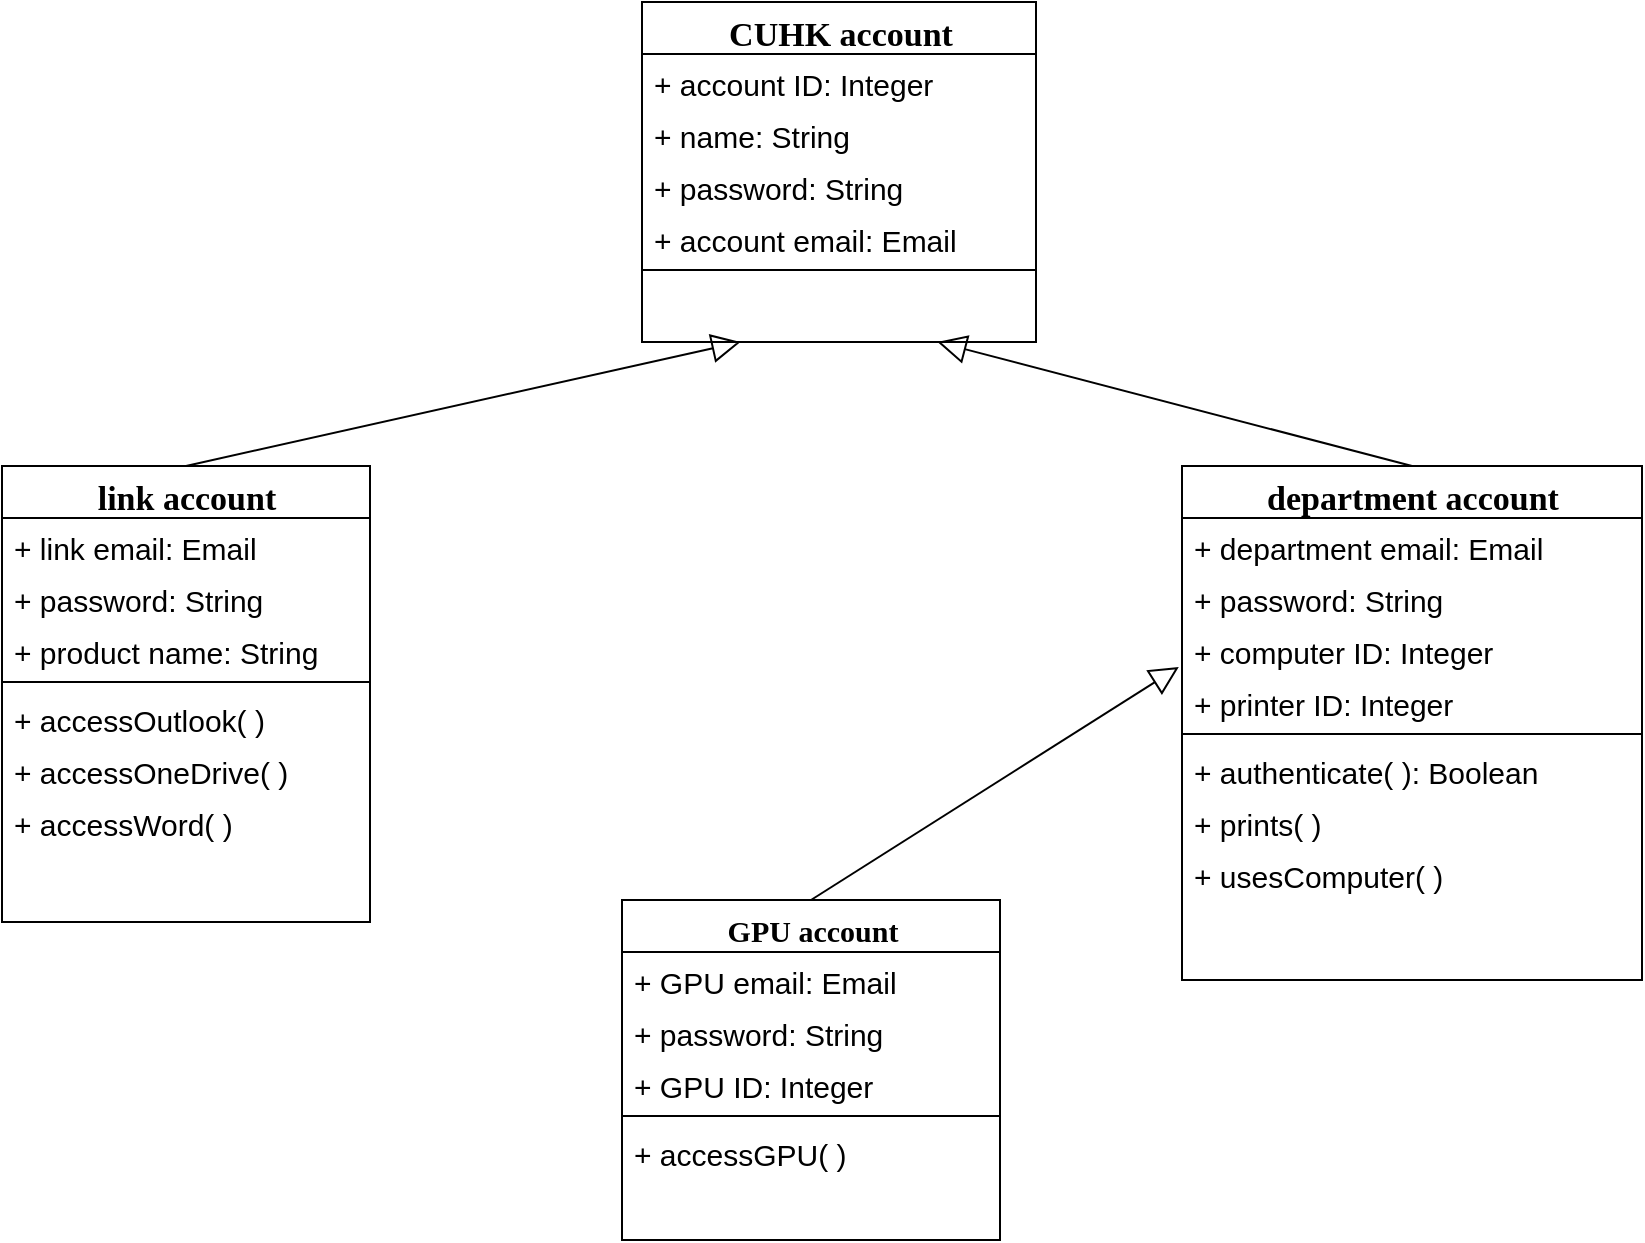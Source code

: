 <mxfile version="10.6.0" type="github"><diagram name="Q1(1)" id="9f46799a-70d6-7492-0946-bef42562c5a5"><mxGraphModel dx="1010" dy="501" grid="1" gridSize="10" guides="1" tooltips="1" connect="1" arrows="1" fold="1" page="1" pageScale="1" pageWidth="1100" pageHeight="850" background="#ffffff" math="0" shadow="0"><root><mxCell id="0"/><mxCell id="1" parent="0"/><mxCell id="78961159f06e98e8-43" value="&lt;font style=&quot;font-size: 17px&quot;&gt;CUHK account&lt;/font&gt;" style="swimlane;html=1;fontStyle=1;align=center;verticalAlign=top;childLayout=stackLayout;horizontal=1;startSize=26;horizontalStack=0;resizeParent=1;resizeLast=0;collapsible=1;marginBottom=0;swimlaneFillColor=#ffffff;rounded=0;shadow=0;comic=0;labelBackgroundColor=none;strokeColor=#000000;strokeWidth=1;fillColor=none;fontFamily=Verdana;fontSize=15;fontColor=#000000;" parent="1" vertex="1"><mxGeometry x="460" y="21" width="197" height="170" as="geometry"/></mxCell><mxCell id="78961159f06e98e8-44" value="+ account ID: Integer" style="text;html=1;strokeColor=none;fillColor=none;align=left;verticalAlign=top;spacingLeft=4;spacingRight=4;whiteSpace=wrap;overflow=hidden;rotatable=0;points=[[0,0.5],[1,0.5]];portConstraint=eastwest;fontSize=15;" parent="78961159f06e98e8-43" vertex="1"><mxGeometry y="26" width="197" height="26" as="geometry"/></mxCell><mxCell id="78961159f06e98e8-45" value="+ name: String" style="text;html=1;strokeColor=none;fillColor=none;align=left;verticalAlign=top;spacingLeft=4;spacingRight=4;whiteSpace=wrap;overflow=hidden;rotatable=0;points=[[0,0.5],[1,0.5]];portConstraint=eastwest;fontSize=15;" parent="78961159f06e98e8-43" vertex="1"><mxGeometry y="52" width="197" height="26" as="geometry"/></mxCell><mxCell id="78961159f06e98e8-49" value="+ password: String" style="text;html=1;strokeColor=none;fillColor=none;align=left;verticalAlign=top;spacingLeft=4;spacingRight=4;whiteSpace=wrap;overflow=hidden;rotatable=0;points=[[0,0.5],[1,0.5]];portConstraint=eastwest;fontSize=15;" parent="78961159f06e98e8-43" vertex="1"><mxGeometry y="78" width="197" height="26" as="geometry"/></mxCell><mxCell id="78961159f06e98e8-50" value="+ account email: Email" style="text;html=1;strokeColor=none;fillColor=none;align=left;verticalAlign=top;spacingLeft=4;spacingRight=4;whiteSpace=wrap;overflow=hidden;rotatable=0;points=[[0,0.5],[1,0.5]];portConstraint=eastwest;fontSize=15;" parent="78961159f06e98e8-43" vertex="1"><mxGeometry y="104" width="197" height="26" as="geometry"/></mxCell><mxCell id="78961159f06e98e8-51" value="" style="line;html=1;strokeWidth=1;fillColor=none;align=left;verticalAlign=middle;spacingTop=-1;spacingLeft=3;spacingRight=3;rotatable=0;labelPosition=right;points=[];portConstraint=eastwest;fontSize=15;" parent="78961159f06e98e8-43" vertex="1"><mxGeometry y="130" width="197" height="8" as="geometry"/></mxCell><mxCell id="78961159f06e98e8-129" style="edgeStyle=elbowEdgeStyle;html=1;labelBackgroundColor=none;startFill=0;startSize=8;endArrow=open;endFill=0;endSize=16;fontFamily=Verdana;fontSize=15;elbow=vertical;dashed=1;" parent="1" edge="1"><mxGeometry relative="1" as="geometry"><mxPoint x="250" y="632" as="targetPoint"/></mxGeometry></mxCell><mxCell id="78961159f06e98e8-82" value="&lt;font style=&quot;font-size: 17px&quot;&gt;link account&lt;/font&gt;" style="swimlane;html=1;fontStyle=1;align=center;verticalAlign=top;childLayout=stackLayout;horizontal=1;startSize=26;horizontalStack=0;resizeParent=1;resizeLast=0;collapsible=1;marginBottom=0;swimlaneFillColor=#ffffff;rounded=0;shadow=0;comic=0;labelBackgroundColor=none;strokeColor=#000000;strokeWidth=1;fillColor=none;fontFamily=Verdana;fontSize=15;fontColor=#000000;" parent="1" vertex="1"><mxGeometry x="140" y="253" width="184" height="228" as="geometry"><mxRectangle x="550" y="482.0" width="110" height="26" as="alternateBounds"/></mxGeometry></mxCell><mxCell id="78961159f06e98e8-83" value="+ link email: Email" style="text;html=1;strokeColor=none;fillColor=none;align=left;verticalAlign=top;spacingLeft=4;spacingRight=4;whiteSpace=wrap;overflow=hidden;rotatable=0;points=[[0,0.5],[1,0.5]];portConstraint=eastwest;fontSize=15;" parent="78961159f06e98e8-82" vertex="1"><mxGeometry y="26" width="184" height="26" as="geometry"/></mxCell><mxCell id="78961159f06e98e8-84" value="+ password: String" style="text;html=1;strokeColor=none;fillColor=none;align=left;verticalAlign=top;spacingLeft=4;spacingRight=4;whiteSpace=wrap;overflow=hidden;rotatable=0;points=[[0,0.5],[1,0.5]];portConstraint=eastwest;fontSize=15;" parent="78961159f06e98e8-82" vertex="1"><mxGeometry y="52" width="184" height="26" as="geometry"/></mxCell><mxCell id="78961159f06e98e8-89" value="+ product name: String" style="text;html=1;strokeColor=none;fillColor=none;align=left;verticalAlign=top;spacingLeft=4;spacingRight=4;whiteSpace=wrap;overflow=hidden;rotatable=0;points=[[0,0.5],[1,0.5]];portConstraint=eastwest;fontSize=15;" parent="78961159f06e98e8-82" vertex="1"><mxGeometry y="78" width="184" height="26" as="geometry"/></mxCell><mxCell id="78961159f06e98e8-90" value="" style="line;html=1;strokeWidth=1;fillColor=none;align=left;verticalAlign=middle;spacingTop=-1;spacingLeft=3;spacingRight=3;rotatable=0;labelPosition=right;points=[];portConstraint=eastwest;fontSize=15;" parent="78961159f06e98e8-82" vertex="1"><mxGeometry y="104" width="184" height="8" as="geometry"/></mxCell><mxCell id="78961159f06e98e8-91" value="+ accessOutlook( )" style="text;html=1;strokeColor=none;fillColor=none;align=left;verticalAlign=top;spacingLeft=4;spacingRight=4;whiteSpace=wrap;overflow=hidden;rotatable=0;points=[[0,0.5],[1,0.5]];portConstraint=eastwest;fontSize=15;" parent="78961159f06e98e8-82" vertex="1"><mxGeometry y="112" width="184" height="26" as="geometry"/></mxCell><mxCell id="78961159f06e98e8-94" value="+ accessOneDrive( )&lt;br style=&quot;font-size: 15px&quot;&gt;" style="text;html=1;strokeColor=none;fillColor=none;align=left;verticalAlign=top;spacingLeft=4;spacingRight=4;whiteSpace=wrap;overflow=hidden;rotatable=0;points=[[0,0.5],[1,0.5]];portConstraint=eastwest;fontSize=15;" parent="78961159f06e98e8-82" vertex="1"><mxGeometry y="138" width="184" height="26" as="geometry"/></mxCell><mxCell id="78961159f06e98e8-81" value="+ accessWord( )" style="text;html=1;strokeColor=none;fillColor=none;align=left;verticalAlign=top;spacingLeft=4;spacingRight=4;whiteSpace=wrap;overflow=hidden;rotatable=0;points=[[0,0.5],[1,0.5]];portConstraint=eastwest;fontSize=15;" parent="78961159f06e98e8-82" vertex="1"><mxGeometry y="164" width="184" height="26" as="geometry"/></mxCell><mxCell id="78961159f06e98e8-95" value="GPU account" style="swimlane;html=1;fontStyle=1;align=center;verticalAlign=top;childLayout=stackLayout;horizontal=1;startSize=26;horizontalStack=0;resizeParent=1;resizeLast=0;collapsible=1;marginBottom=0;swimlaneFillColor=#ffffff;rounded=0;shadow=0;comic=0;labelBackgroundColor=none;strokeColor=#000000;strokeWidth=1;fillColor=none;fontFamily=Verdana;fontSize=15;fontColor=#000000;" parent="1" vertex="1"><mxGeometry x="450" y="470" width="189" height="170" as="geometry"/></mxCell><mxCell id="78961159f06e98e8-96" value="+ GPU email: Email" style="text;html=1;strokeColor=none;fillColor=none;align=left;verticalAlign=top;spacingLeft=4;spacingRight=4;whiteSpace=wrap;overflow=hidden;rotatable=0;points=[[0,0.5],[1,0.5]];portConstraint=eastwest;fontSize=15;" parent="78961159f06e98e8-95" vertex="1"><mxGeometry y="26" width="189" height="26" as="geometry"/></mxCell><mxCell id="78961159f06e98e8-97" value="+ password: String" style="text;html=1;strokeColor=none;fillColor=none;align=left;verticalAlign=top;spacingLeft=4;spacingRight=4;whiteSpace=wrap;overflow=hidden;rotatable=0;points=[[0,0.5],[1,0.5]];portConstraint=eastwest;fontSize=15;" parent="78961159f06e98e8-95" vertex="1"><mxGeometry y="52" width="189" height="26" as="geometry"/></mxCell><mxCell id="78961159f06e98e8-98" value="+ GPU ID: Integer" style="text;html=1;strokeColor=none;fillColor=none;align=left;verticalAlign=top;spacingLeft=4;spacingRight=4;whiteSpace=wrap;overflow=hidden;rotatable=0;points=[[0,0.5],[1,0.5]];portConstraint=eastwest;fontSize=15;" parent="78961159f06e98e8-95" vertex="1"><mxGeometry y="78" width="189" height="26" as="geometry"/></mxCell><mxCell id="78961159f06e98e8-103" value="" style="line;html=1;strokeWidth=1;fillColor=none;align=left;verticalAlign=middle;spacingTop=-1;spacingLeft=3;spacingRight=3;rotatable=0;labelPosition=right;points=[];portConstraint=eastwest;fontSize=15;" parent="78961159f06e98e8-95" vertex="1"><mxGeometry y="104" width="189" height="8" as="geometry"/></mxCell><mxCell id="78961159f06e98e8-104" value="+ accessGPU( )" style="text;html=1;strokeColor=none;fillColor=none;align=left;verticalAlign=top;spacingLeft=4;spacingRight=4;whiteSpace=wrap;overflow=hidden;rotatable=0;points=[[0,0.5],[1,0.5]];portConstraint=eastwest;fontSize=15;" parent="78961159f06e98e8-95" vertex="1"><mxGeometry y="112" width="189" height="26" as="geometry"/></mxCell><mxCell id="78961159f06e98e8-108" value="&lt;font style=&quot;font-size: 17px&quot;&gt;department account&lt;/font&gt;" style="swimlane;html=1;fontStyle=1;align=center;verticalAlign=top;childLayout=stackLayout;horizontal=1;startSize=26;horizontalStack=0;resizeParent=1;resizeLast=0;collapsible=1;marginBottom=0;swimlaneFillColor=#ffffff;rounded=0;shadow=0;comic=0;labelBackgroundColor=none;strokeColor=#000000;strokeWidth=1;fillColor=none;fontFamily=Verdana;fontSize=15;fontColor=#000000;" parent="1" vertex="1"><mxGeometry x="730" y="253" width="230" height="257" as="geometry"/></mxCell><mxCell id="78961159f06e98e8-109" value="+ department email: Email" style="text;html=1;strokeColor=none;fillColor=none;align=left;verticalAlign=top;spacingLeft=4;spacingRight=4;whiteSpace=wrap;overflow=hidden;rotatable=0;points=[[0,0.5],[1,0.5]];portConstraint=eastwest;fontSize=15;" parent="78961159f06e98e8-108" vertex="1"><mxGeometry y="26" width="230" height="26" as="geometry"/></mxCell><mxCell id="78961159f06e98e8-110" value="+ password: String" style="text;html=1;strokeColor=none;fillColor=none;align=left;verticalAlign=top;spacingLeft=4;spacingRight=4;whiteSpace=wrap;overflow=hidden;rotatable=0;points=[[0,0.5],[1,0.5]];portConstraint=eastwest;fontSize=15;" parent="78961159f06e98e8-108" vertex="1"><mxGeometry y="52" width="230" height="26" as="geometry"/></mxCell><mxCell id="78961159f06e98e8-74" value="+ computer ID: Integer" style="text;html=1;strokeColor=none;fillColor=none;align=left;verticalAlign=top;spacingLeft=4;spacingRight=4;whiteSpace=wrap;overflow=hidden;rotatable=0;points=[[0,0.5],[1,0.5]];portConstraint=eastwest;fontSize=15;" parent="78961159f06e98e8-108" vertex="1"><mxGeometry y="78" width="230" height="26" as="geometry"/></mxCell><mxCell id="78961159f06e98e8-71" value="+ printer ID: Integer" style="text;html=1;strokeColor=none;fillColor=none;align=left;verticalAlign=top;spacingLeft=4;spacingRight=4;whiteSpace=wrap;overflow=hidden;rotatable=0;points=[[0,0.5],[1,0.5]];portConstraint=eastwest;fontSize=15;" parent="78961159f06e98e8-108" vertex="1"><mxGeometry y="104" width="230" height="26" as="geometry"/></mxCell><mxCell id="78961159f06e98e8-116" value="" style="line;html=1;strokeWidth=1;fillColor=none;align=left;verticalAlign=middle;spacingTop=-1;spacingLeft=3;spacingRight=3;rotatable=0;labelPosition=right;points=[];portConstraint=eastwest;fontSize=15;" parent="78961159f06e98e8-108" vertex="1"><mxGeometry y="130" width="230" height="8" as="geometry"/></mxCell><mxCell id="78961159f06e98e8-79" value="+ authenticate( ): Boolean&amp;nbsp;" style="text;html=1;strokeColor=none;fillColor=none;align=left;verticalAlign=top;spacingLeft=4;spacingRight=4;whiteSpace=wrap;overflow=hidden;rotatable=0;points=[[0,0.5],[1,0.5]];portConstraint=eastwest;fontSize=15;" parent="78961159f06e98e8-108" vertex="1"><mxGeometry y="138" width="230" height="26" as="geometry"/></mxCell><mxCell id="78961159f06e98e8-117" value="+ prints( )" style="text;html=1;strokeColor=none;fillColor=none;align=left;verticalAlign=top;spacingLeft=4;spacingRight=4;whiteSpace=wrap;overflow=hidden;rotatable=0;points=[[0,0.5],[1,0.5]];portConstraint=eastwest;fontSize=15;" parent="78961159f06e98e8-108" vertex="1"><mxGeometry y="164" width="230" height="26" as="geometry"/></mxCell><mxCell id="78961159f06e98e8-120" value="+ usesComputer( )" style="text;html=1;strokeColor=none;fillColor=none;align=left;verticalAlign=top;spacingLeft=4;spacingRight=4;whiteSpace=wrap;overflow=hidden;rotatable=0;points=[[0,0.5],[1,0.5]];portConstraint=eastwest;fontSize=15;" parent="78961159f06e98e8-108" vertex="1"><mxGeometry y="190" width="230" height="26" as="geometry"/></mxCell><mxCell id="yoXvcBqH0jqMR5_Qw9Sn-3" value="" style="endArrow=block;endFill=0;endSize=12;html=1;exitX=0.5;exitY=0;exitDx=0;exitDy=0;entryX=0.25;entryY=1;entryDx=0;entryDy=0;fontSize=15;" parent="1" source="78961159f06e98e8-82" target="78961159f06e98e8-43" edge="1"><mxGeometry width="160" relative="1" as="geometry"><mxPoint x="280" y="330" as="sourcePoint"/><mxPoint x="480" y="160" as="targetPoint"/></mxGeometry></mxCell><mxCell id="yoXvcBqH0jqMR5_Qw9Sn-4" value="" style="endArrow=block;endFill=0;endSize=12;html=1;exitX=0.5;exitY=0;exitDx=0;exitDy=0;entryX=0.75;entryY=1;entryDx=0;entryDy=0;fontSize=15;" parent="1" source="78961159f06e98e8-108" target="78961159f06e98e8-43" edge="1"><mxGeometry width="160" relative="1" as="geometry"><mxPoint x="440" y="335.5" as="sourcePoint"/><mxPoint x="580" y="160" as="targetPoint"/></mxGeometry></mxCell><mxCell id="yoXvcBqH0jqMR5_Qw9Sn-5" value="" style="endArrow=block;endFill=0;endSize=12;html=1;exitX=0.5;exitY=0;exitDx=0;exitDy=0;entryX=-0.007;entryY=-0.135;entryDx=0;entryDy=0;entryPerimeter=0;fontSize=15;" parent="1" source="78961159f06e98e8-95" target="78961159f06e98e8-71" edge="1"><mxGeometry width="160" relative="1" as="geometry"><mxPoint x="710" y="407" as="sourcePoint"/><mxPoint x="410" y="314" as="targetPoint"/></mxGeometry></mxCell></root></mxGraphModel></diagram><diagram id="BcONWRErhrnHbQ_qHSyG" name="Q1(2)"><mxGraphModel dx="959" dy="418" grid="1" gridSize="10" guides="1" tooltips="1" connect="1" arrows="1" fold="1" page="1" pageScale="1" pageWidth="827" pageHeight="1169" math="0" shadow="0"><root><mxCell id="o1lPdT1kVNopZkv_9aLT-0"/><mxCell id="o1lPdT1kVNopZkv_9aLT-1" parent="o1lPdT1kVNopZkv_9aLT-0"/><mxCell id="o1lPdT1kVNopZkv_9aLT-2" value="printer server&lt;br style=&quot;font-size: 15px;&quot;&gt;" style="shape=umlLifeline;perimeter=lifelinePerimeter;whiteSpace=wrap;html=1;container=1;collapsible=0;recursiveResize=0;outlineConnect=0;rounded=1;shadow=0;comic=0;labelBackgroundColor=none;strokeColor=#000000;strokeWidth=1;fillColor=#FFFFFF;fontFamily=Verdana;fontSize=15;fontColor=#000000;align=center;" vertex="1" parent="o1lPdT1kVNopZkv_9aLT-1"><mxGeometry x="335" y="70" width="100" height="800" as="geometry"/></mxCell><mxCell id="o1lPdT1kVNopZkv_9aLT-3" value="" style="html=1;points=[];perimeter=orthogonalPerimeter;rounded=0;shadow=0;comic=0;labelBackgroundColor=none;strokeColor=#000000;strokeWidth=1;fillColor=#FFFFFF;fontFamily=Verdana;fontSize=15;fontColor=#000000;align=center;" vertex="1" parent="o1lPdT1kVNopZkv_9aLT-2"><mxGeometry x="45" y="100" width="10" height="620" as="geometry"/></mxCell><mxCell id="o1lPdT1kVNopZkv_9aLT-40" value="verifying&lt;br style=&quot;font-size: 15px;&quot;&gt;student ID&lt;br style=&quot;font-size: 15px;&quot;&gt;" style="edgeStyle=orthogonalEdgeStyle;html=1;align=left;spacingLeft=2;endArrow=block;rounded=0;fontSize=15;exitX=1.062;exitY=0.029;exitDx=0;exitDy=0;exitPerimeter=0;fontFamily=Verdana;labelBorderColor=none;entryX=0.934;entryY=0.081;entryDx=0;entryDy=0;entryPerimeter=0;" edge="1" target="o1lPdT1kVNopZkv_9aLT-3" parent="o1lPdT1kVNopZkv_9aLT-2" source="o1lPdT1kVNopZkv_9aLT-3"><mxGeometry x="0.034" y="15" relative="1" as="geometry"><mxPoint x="575" y="30" as="sourcePoint"/><Array as="points"><mxPoint x="100" y="118"/><mxPoint x="100" y="150"/></Array><mxPoint x="57.5" y="171" as="targetPoint"/><mxPoint as="offset"/></mxGeometry></mxCell><mxCell id="S7o4yCKHCi6Ev8MOEqGe-5" value="verifying&lt;br style=&quot;font-size: 15px&quot;&gt;password&lt;br style=&quot;font-size: 15px&quot;&gt;" style="edgeStyle=orthogonalEdgeStyle;html=1;align=left;spacingLeft=2;endArrow=block;rounded=0;fontSize=15;fontFamily=Verdana;labelBorderColor=none;" edge="1" parent="o1lPdT1kVNopZkv_9aLT-2" source="o1lPdT1kVNopZkv_9aLT-3" target="o1lPdT1kVNopZkv_9aLT-3"><mxGeometry x="0.034" y="15" relative="1" as="geometry"><mxPoint x="56.086" y="279.897" as="sourcePoint"/><Array as="points"><mxPoint x="100" y="300"/><mxPoint x="100" y="330"/></Array><mxPoint x="55" y="312" as="targetPoint"/><mxPoint as="offset"/></mxGeometry></mxCell><mxCell id="S7o4yCKHCi6Ev8MOEqGe-11" value="enquire quota&lt;br style=&quot;font-size: 15px&quot;&gt;" style="edgeStyle=orthogonalEdgeStyle;html=1;align=left;spacingLeft=2;endArrow=block;rounded=0;fontSize=15;fontFamily=Verdana;labelBorderColor=none;" edge="1" parent="o1lPdT1kVNopZkv_9aLT-2" source="o1lPdT1kVNopZkv_9aLT-3" target="o1lPdT1kVNopZkv_9aLT-3"><mxGeometry x="-0.251" y="-18" relative="1" as="geometry"><mxPoint x="55" y="449.466" as="sourcePoint"/><Array as="points"><mxPoint x="100" y="470"/><mxPoint x="100" y="500"/></Array><mxPoint x="55" y="481.19" as="targetPoint"/><mxPoint x="33" y="9" as="offset"/></mxGeometry></mxCell><mxCell id="S7o4yCKHCi6Ev8MOEqGe-13" value="&lt;div style=&quot;text-align: center&quot;&gt;[enoughQuota = True]&lt;/div&gt;&lt;div style=&quot;text-align: center&quot;&gt;withdraw quota&lt;/div&gt;" style="edgeStyle=orthogonalEdgeStyle;html=1;align=left;spacingLeft=2;endArrow=block;rounded=0;fontSize=15;fontFamily=Verdana;labelBorderColor=none;" edge="1" parent="o1lPdT1kVNopZkv_9aLT-2" source="o1lPdT1kVNopZkv_9aLT-3" target="o1lPdT1kVNopZkv_9aLT-3"><mxGeometry x="-0.261" y="-12" relative="1" as="geometry"><mxPoint x="54.897" y="514.121" as="sourcePoint"/><Array as="points"><mxPoint x="100" y="540"/><mxPoint x="100" y="570"/></Array><mxPoint x="54.897" y="545.845" as="targetPoint"/><mxPoint x="17" y="10" as="offset"/></mxGeometry></mxCell><mxCell id="o1lPdT1kVNopZkv_9aLT-4" value="student account" style="shape=umlLifeline;perimeter=lifelinePerimeter;whiteSpace=wrap;html=1;container=1;collapsible=0;recursiveResize=0;outlineConnect=0;rounded=1;shadow=0;comic=0;labelBackgroundColor=none;strokeColor=#000000;strokeWidth=1;fillColor=#FFFFFF;fontFamily=Verdana;fontSize=15;fontColor=#000000;align=center;" vertex="1" parent="o1lPdT1kVNopZkv_9aLT-1"><mxGeometry x="630" y="70" width="100" height="800" as="geometry"/></mxCell><mxCell id="o1lPdT1kVNopZkv_9aLT-5" value="" style="html=1;points=[];perimeter=orthogonalPerimeter;rounded=0;shadow=0;comic=0;labelBackgroundColor=none;strokeColor=#000000;strokeWidth=1;fillColor=#FFFFFF;fontFamily=Verdana;fontSize=15;fontColor=#000000;align=center;" vertex="1" parent="o1lPdT1kVNopZkv_9aLT-4"><mxGeometry x="45" y="160" width="10" height="550" as="geometry"/></mxCell><mxCell id="o1lPdT1kVNopZkv_9aLT-10" value="printer" style="shape=umlLifeline;perimeter=lifelinePerimeter;whiteSpace=wrap;html=1;container=1;collapsible=0;recursiveResize=0;outlineConnect=0;rounded=1;shadow=0;comic=0;labelBackgroundColor=none;strokeColor=#000000;strokeWidth=1;fillColor=#FFFFFF;fontFamily=Verdana;fontSize=15;fontColor=#000000;align=center;" vertex="1" parent="o1lPdT1kVNopZkv_9aLT-1"><mxGeometry x="70" y="70" width="100" height="790" as="geometry"/></mxCell><mxCell id="o1lPdT1kVNopZkv_9aLT-11" value="" style="html=1;points=[];perimeter=orthogonalPerimeter;rounded=0;shadow=0;comic=0;labelBackgroundColor=none;strokeColor=#000000;strokeWidth=1;fillColor=#FFFFFF;fontFamily=Verdana;fontSize=15;fontColor=#000000;align=center;" vertex="1" parent="o1lPdT1kVNopZkv_9aLT-10"><mxGeometry x="45" y="100" width="10" height="630" as="geometry"/></mxCell><mxCell id="o1lPdT1kVNopZkv_9aLT-18" value="[IDisValid = True]&lt;br&gt;connect request" style="html=1;verticalAlign=bottom;endArrow=block;labelBackgroundColor=none;fontFamily=Verdana;fontSize=15;exitX=1.133;exitY=0.152;exitDx=0;exitDy=0;exitPerimeter=0;" edge="1" parent="o1lPdT1kVNopZkv_9aLT-1" source="o1lPdT1kVNopZkv_9aLT-3" target="o1lPdT1kVNopZkv_9aLT-5"><mxGeometry x="-0.017" y="-44" relative="1" as="geometry"><mxPoint x="392" y="250" as="sourcePoint"/><mxPoint x="540" y="260" as="targetPoint"/><mxPoint as="offset"/></mxGeometry></mxCell><mxCell id="o1lPdT1kVNopZkv_9aLT-24" value="printout" style="html=1;verticalAlign=bottom;endArrow=open;dashed=1;endSize=8;labelBackgroundColor=none;fontFamily=Verdana;fontSize=15;edgeStyle=elbowEdgeStyle;elbow=vertical;fontStyle=0;exitX=0.133;exitY=0.803;exitDx=0;exitDy=0;exitPerimeter=0;" edge="1" parent="o1lPdT1kVNopZkv_9aLT-1" source="o1lPdT1kVNopZkv_9aLT-3" target="o1lPdT1kVNopZkv_9aLT-11"><mxGeometry y="23" relative="1" as="geometry"><mxPoint x="894.5" y="616" as="targetPoint"/><Array as="points"/><mxPoint x="381" y="662" as="sourcePoint"/><mxPoint as="offset"/></mxGeometry></mxCell><mxCell id="o1lPdT1kVNopZkv_9aLT-25" value="student account id&lt;br style=&quot;font-size: 15px;&quot;&gt;" style="html=1;verticalAlign=bottom;endArrow=block;entryX=0;entryY=0;labelBackgroundColor=none;fontFamily=Verdana;fontSize=15;edgeStyle=elbowEdgeStyle;elbow=vertical;" edge="1" parent="o1lPdT1kVNopZkv_9aLT-1" source="o1lPdT1kVNopZkv_9aLT-11" target="o1lPdT1kVNopZkv_9aLT-3"><mxGeometry y="-30" relative="1" as="geometry"><mxPoint x="314.5" y="180" as="sourcePoint"/><mxPoint as="offset"/></mxGeometry></mxCell><mxCell id="o1lPdT1kVNopZkv_9aLT-42" value="time" style="html=1;verticalAlign=bottom;endArrow=block;labelBackgroundColor=none;fontFamily=Verdana;fontSize=15;edgeStyle=elbowEdgeStyle;elbow=vertical;" edge="1" parent="o1lPdT1kVNopZkv_9aLT-1"><mxGeometry x="-0.001" y="-36" relative="1" as="geometry"><mxPoint x="775.5" y="80" as="sourcePoint"/><mxPoint x="776" y="780" as="targetPoint"/><mxPoint x="-36" y="-36" as="offset"/></mxGeometry></mxCell><mxCell id="S7o4yCKHCi6Ev8MOEqGe-0" value="&amp;nbsp;request accepted" style="html=1;verticalAlign=bottom;endArrow=block;labelBackgroundColor=none;fontFamily=Verdana;fontSize=15;dashed=1;" edge="1" parent="o1lPdT1kVNopZkv_9aLT-1" target="o1lPdT1kVNopZkv_9aLT-3"><mxGeometry x="0.014" y="23" relative="1" as="geometry"><mxPoint x="673" y="320" as="sourcePoint"/><mxPoint x="394" y="320" as="targetPoint"/><mxPoint as="offset"/></mxGeometry></mxCell><mxCell id="S7o4yCKHCi6Ev8MOEqGe-1" value="password" style="html=1;verticalAlign=bottom;endArrow=block;labelBackgroundColor=none;fontFamily=Verdana;fontSize=15;exitX=1.167;exitY=0.28;exitDx=0;exitDy=0;exitPerimeter=0;" edge="1" parent="o1lPdT1kVNopZkv_9aLT-1" source="o1lPdT1kVNopZkv_9aLT-11" target="o1lPdT1kVNopZkv_9aLT-3"><mxGeometry x="-0.089" y="-24" relative="1" as="geometry"><mxPoint x="130" y="350" as="sourcePoint"/><mxPoint x="380" y="350" as="targetPoint"/><mxPoint as="offset"/></mxGeometry></mxCell><mxCell id="S7o4yCKHCi6Ev8MOEqGe-3" value="[IDisValid = False]&lt;br&gt;&amp;nbsp;request refused" style="html=1;verticalAlign=bottom;endArrow=none;labelBackgroundColor=none;fontFamily=Verdana;fontSize=15;endFill=0;startArrow=block;startFill=1;dashed=1;entryX=0;entryY=0.13;entryDx=0;entryDy=0;entryPerimeter=0;" edge="1" parent="o1lPdT1kVNopZkv_9aLT-1" source="o1lPdT1kVNopZkv_9aLT-11" target="o1lPdT1kVNopZkv_9aLT-3"><mxGeometry x="-0.01" y="-39" relative="1" as="geometry"><mxPoint x="129.897" y="250.172" as="sourcePoint"/><mxPoint x="377" y="240" as="targetPoint"/><mxPoint as="offset"/></mxGeometry></mxCell><mxCell id="S7o4yCKHCi6Ev8MOEqGe-4" value="print request" style="html=1;verticalAlign=bottom;endArrow=block;labelBackgroundColor=none;fontFamily=Verdana;fontSize=15;exitX=1.1;exitY=0.546;exitDx=0;exitDy=0;exitPerimeter=0;" edge="1" parent="o1lPdT1kVNopZkv_9aLT-1" source="o1lPdT1kVNopZkv_9aLT-11" target="o1lPdT1kVNopZkv_9aLT-3"><mxGeometry x="-0.089" y="-24" relative="1" as="geometry"><mxPoint x="130" y="510" as="sourcePoint"/><mxPoint x="379.983" y="500.172" as="targetPoint"/><mxPoint as="offset"/></mxGeometry></mxCell><mxCell id="S7o4yCKHCi6Ev8MOEqGe-6" value="[PWDisValid = False]&lt;br&gt;connection rejected" style="html=1;verticalAlign=bottom;endArrow=none;labelBackgroundColor=none;fontFamily=Verdana;fontSize=15;endFill=0;startArrow=block;startFill=1;dashed=1;entryX=-0.067;entryY=0.399;entryDx=0;entryDy=0;entryPerimeter=0;" edge="1" parent="o1lPdT1kVNopZkv_9aLT-1" source="o1lPdT1kVNopZkv_9aLT-11" target="o1lPdT1kVNopZkv_9aLT-3"><mxGeometry x="-0.01" y="-39" relative="1" as="geometry"><mxPoint x="120" y="410" as="sourcePoint"/><mxPoint x="380" y="404" as="targetPoint"/><mxPoint as="offset"/></mxGeometry></mxCell><mxCell id="S7o4yCKHCi6Ev8MOEqGe-7" value="[PWDisValid = True]&lt;br&gt;connect request" style="html=1;verticalAlign=bottom;endArrow=block;labelBackgroundColor=none;fontFamily=Verdana;fontSize=15;exitX=1.1;exitY=0.43;exitDx=0;exitDy=0;exitPerimeter=0;" edge="1" parent="o1lPdT1kVNopZkv_9aLT-1" source="o1lPdT1kVNopZkv_9aLT-3" target="o1lPdT1kVNopZkv_9aLT-5"><mxGeometry x="-0.017" y="-40" relative="1" as="geometry"><mxPoint x="389.897" y="420.172" as="sourcePoint"/><mxPoint x="675" y="420.172" as="targetPoint"/><mxPoint as="offset"/></mxGeometry></mxCell><mxCell id="S7o4yCKHCi6Ev8MOEqGe-8" value="&amp;nbsp;connect constructed" style="html=1;verticalAlign=bottom;endArrow=block;labelBackgroundColor=none;fontFamily=Verdana;fontSize=15;dashed=1;" edge="1" parent="o1lPdT1kVNopZkv_9aLT-1" target="o1lPdT1kVNopZkv_9aLT-3"><mxGeometry x="0.014" y="23" relative="1" as="geometry"><mxPoint x="673" y="490" as="sourcePoint"/><mxPoint x="390.086" y="464.897" as="targetPoint"/><mxPoint as="offset"/></mxGeometry></mxCell><mxCell id="S7o4yCKHCi6Ev8MOEqGe-12" value="[enoughQuota=False]&lt;br&gt;displayed remaining quota&lt;br&gt;" style="html=1;verticalAlign=bottom;endArrow=block;labelBackgroundColor=none;fontFamily=Verdana;fontSize=15;dashed=1;exitX=-0.267;exitY=0.685;exitDx=0;exitDy=0;exitPerimeter=0;" edge="1" parent="o1lPdT1kVNopZkv_9aLT-1" source="o1lPdT1kVNopZkv_9aLT-3" target="o1lPdT1kVNopZkv_9aLT-11"><mxGeometry x="0.015" y="44" relative="1" as="geometry"><mxPoint x="370" y="570" as="sourcePoint"/><mxPoint x="140.086" y="569.897" as="targetPoint"/><mxPoint as="offset"/></mxGeometry></mxCell><mxCell id="Jm3AoWpHtCKmMCZXes1s-0" value="logout request" style="html=1;verticalAlign=bottom;endArrow=block;labelBackgroundColor=none;fontFamily=Verdana;fontSize=15;exitX=1.033;exitY=0.847;exitDx=0;exitDy=0;exitPerimeter=0;" edge="1" parent="o1lPdT1kVNopZkv_9aLT-1" source="o1lPdT1kVNopZkv_9aLT-11" target="o1lPdT1kVNopZkv_9aLT-3"><mxGeometry x="-0.089" y="-24" relative="1" as="geometry"><mxPoint x="126" y="730" as="sourcePoint"/><mxPoint x="380" y="740" as="targetPoint"/><mxPoint as="offset"/></mxGeometry></mxCell><mxCell id="Jm3AoWpHtCKmMCZXes1s-1" value="disconnection request" style="html=1;verticalAlign=bottom;endArrow=block;labelBackgroundColor=none;fontFamily=Verdana;fontSize=15;exitX=1.2;exitY=0.88;exitDx=0;exitDy=0;exitPerimeter=0;" edge="1" parent="o1lPdT1kVNopZkv_9aLT-1" source="o1lPdT1kVNopZkv_9aLT-3" target="o1lPdT1kVNopZkv_9aLT-5"><mxGeometry x="-0.089" y="-24" relative="1" as="geometry"><mxPoint x="407.5" y="720" as="sourcePoint"/><mxPoint x="657" y="720.167" as="targetPoint"/><mxPoint as="offset"/></mxGeometry></mxCell><mxCell id="Jm3AoWpHtCKmMCZXes1s-2" value="disconnection" style="html=1;verticalAlign=bottom;endArrow=open;dashed=1;endSize=8;labelBackgroundColor=none;fontFamily=Verdana;fontSize=15;edgeStyle=elbowEdgeStyle;elbow=vertical;fontStyle=0;entryX=1;entryY=0.941;entryDx=0;entryDy=0;entryPerimeter=0;" edge="1" parent="o1lPdT1kVNopZkv_9aLT-1" source="o1lPdT1kVNopZkv_9aLT-5" target="o1lPdT1kVNopZkv_9aLT-3"><mxGeometry y="23" relative="1" as="geometry"><mxPoint x="400.0" y="759.833" as="targetPoint"/><Array as="points"/><mxPoint x="656.333" y="759.833" as="sourcePoint"/><mxPoint as="offset"/></mxGeometry></mxCell><mxCell id="Jm3AoWpHtCKmMCZXes1s-3" value="log out" style="html=1;verticalAlign=bottom;endArrow=open;dashed=1;endSize=8;labelBackgroundColor=none;fontFamily=Verdana;fontSize=15;edgeStyle=elbowEdgeStyle;elbow=vertical;fontStyle=0;exitX=0.133;exitY=0.803;exitDx=0;exitDy=0;exitPerimeter=0;" edge="1" parent="o1lPdT1kVNopZkv_9aLT-1" target="o1lPdT1kVNopZkv_9aLT-11"><mxGeometry y="23" relative="1" as="geometry"><mxPoint x="150" y="780" as="targetPoint"/><Array as="points"><mxPoint x="340" y="780"/></Array><mxPoint x="379.833" y="779.833" as="sourcePoint"/><mxPoint as="offset"/></mxGeometry></mxCell></root></mxGraphModel></diagram><diagram id="8Lap-Y4W746uut2KpPQV" name="Page-3"><mxGraphModel dx="1354" dy="589" grid="1" gridSize="10" guides="1" tooltips="1" connect="1" arrows="1" fold="1" page="1" pageScale="1" pageWidth="827" pageHeight="1169" math="0" shadow="0"><root><mxCell id="FCWceqKQ7ChMbIFc624Y-0"/><mxCell id="FCWceqKQ7ChMbIFc624Y-1" parent="FCWceqKQ7ChMbIFc624Y-0"/><mxCell id="FCWceqKQ7ChMbIFc624Y-2" value="DepositHandler" style="shape=umlLifeline;perimeter=lifelinePerimeter;whiteSpace=wrap;html=1;container=1;collapsible=0;recursiveResize=0;outlineConnect=0;rounded=1;shadow=0;comic=0;labelBackgroundColor=none;strokeColor=#000000;strokeWidth=1;fillColor=#FFFFFF;fontFamily=Verdana;fontSize=14;fontColor=#000000;align=center;" vertex="1" parent="FCWceqKQ7ChMbIFc624Y-1"><mxGeometry x="220" y="70" width="130" height="690" as="geometry"/></mxCell><mxCell id="FCWceqKQ7ChMbIFc624Y-3" value="" style="html=1;points=[];perimeter=orthogonalPerimeter;rounded=0;shadow=0;comic=0;labelBackgroundColor=none;strokeColor=#000000;strokeWidth=1;fillColor=#FFFFFF;fontFamily=Verdana;fontSize=14;fontColor=#000000;align=center;" vertex="1" parent="FCWceqKQ7ChMbIFc624Y-2"><mxGeometry x="60" y="100" width="10" height="560" as="geometry"/></mxCell><mxCell id="bTKnO-M8zOlbnm-txfns-6" value="&lt;span style=&quot;font-size: 14px&quot;&gt;validation&lt;/span&gt;&lt;br style=&quot;font-size: 15px&quot;&gt;" style="edgeStyle=orthogonalEdgeStyle;html=1;align=left;spacingLeft=2;endArrow=block;rounded=0;fontSize=15;fontFamily=Verdana;labelBorderColor=none;" edge="1" parent="FCWceqKQ7ChMbIFc624Y-2" source="FCWceqKQ7ChMbIFc624Y-3" target="FCWceqKQ7ChMbIFc624Y-3"><mxGeometry x="-0.251" y="-11" relative="1" as="geometry"><mxPoint x="70" y="460" as="sourcePoint"/><Array as="points"><mxPoint x="115" y="460"/><mxPoint x="115" y="490"/></Array><mxPoint x="70" y="490" as="targetPoint"/><mxPoint x="16" y="10" as="offset"/></mxGeometry></mxCell><mxCell id="FCWceqKQ7ChMbIFc624Y-4" value="MemberRecords" style="shape=umlLifeline;perimeter=lifelinePerimeter;whiteSpace=wrap;html=1;container=1;collapsible=0;recursiveResize=0;outlineConnect=0;rounded=1;shadow=0;comic=0;labelBackgroundColor=none;strokeColor=#000000;strokeWidth=1;fillColor=#FFFFFF;fontFamily=Verdana;fontSize=14;fontColor=#000000;align=center;" vertex="1" parent="FCWceqKQ7ChMbIFc624Y-1"><mxGeometry x="430" y="70" width="120" height="690" as="geometry"/></mxCell><mxCell id="FCWceqKQ7ChMbIFc624Y-5" value="" style="html=1;points=[];perimeter=orthogonalPerimeter;rounded=0;shadow=0;comic=0;labelBackgroundColor=none;strokeColor=#000000;strokeWidth=1;fillColor=#FFFFFF;fontFamily=Verdana;fontSize=14;fontColor=#000000;align=center;" vertex="1" parent="FCWceqKQ7ChMbIFc624Y-4"><mxGeometry x="55" y="120" width="10" height="40" as="geometry"/></mxCell><mxCell id="FCWceqKQ7ChMbIFc624Y-6" value="ReservationRecoder" style="shape=umlLifeline;perimeter=lifelinePerimeter;whiteSpace=wrap;html=1;container=1;collapsible=0;recursiveResize=0;outlineConnect=0;rounded=1;shadow=0;comic=0;labelBackgroundColor=none;strokeColor=#000000;strokeWidth=1;fillColor=#FFFFFF;fontFamily=Verdana;fontSize=14;fontColor=#000000;align=center;size=40;backgroundOutline=0;resizeWidth=1;" vertex="1" parent="FCWceqKQ7ChMbIFc624Y-1"><mxGeometry x="580" y="70" width="150" height="690" as="geometry"/></mxCell><mxCell id="FCWceqKQ7ChMbIFc624Y-12" value="" style="html=1;points=[];perimeter=orthogonalPerimeter;rounded=0;shadow=0;comic=0;labelBackgroundColor=none;strokeColor=#000000;strokeWidth=1;fillColor=#FFFFFF;fontFamily=Verdana;fontSize=14;fontColor=#000000;align=center;" vertex="1" parent="FCWceqKQ7ChMbIFc624Y-6"><mxGeometry x="70" y="160" width="10" height="70" as="geometry"/></mxCell><mxCell id="bTKnO-M8zOlbnm-txfns-2" value="" style="html=1;points=[];perimeter=orthogonalPerimeter;rounded=0;shadow=0;comic=0;labelBackgroundColor=none;strokeColor=#000000;strokeWidth=1;fillColor=#FFFFFF;fontFamily=Verdana;fontSize=14;fontColor=#000000;align=center;" vertex="1" parent="FCWceqKQ7ChMbIFc624Y-6"><mxGeometry x="70" y="380" width="10" height="70" as="geometry"/></mxCell><mxCell id="bTKnO-M8zOlbnm-txfns-8" value="" style="html=1;points=[];perimeter=orthogonalPerimeter;rounded=0;shadow=0;comic=0;labelBackgroundColor=none;strokeColor=#000000;strokeWidth=1;fillColor=#FFFFFF;fontFamily=Verdana;fontSize=14;fontColor=#000000;align=center;" vertex="1" parent="FCWceqKQ7ChMbIFc624Y-6"><mxGeometry x="70" y="530" width="10" height="40" as="geometry"/></mxCell><mxCell id="FCWceqKQ7ChMbIFc624Y-7" value="DepositPage" style="shape=umlLifeline;perimeter=lifelinePerimeter;whiteSpace=wrap;html=1;container=1;collapsible=0;recursiveResize=0;outlineConnect=0;rounded=1;shadow=0;comic=0;labelBackgroundColor=none;strokeColor=#000000;strokeWidth=1;fillColor=#FFFFFF;fontFamily=Verdana;fontSize=14;fontColor=#000000;align=center;" vertex="1" parent="FCWceqKQ7ChMbIFc624Y-1"><mxGeometry x="790" y="70" width="100" height="700" as="geometry"/></mxCell><mxCell id="FCWceqKQ7ChMbIFc624Y-14" value="" style="html=1;points=[];perimeter=orthogonalPerimeter;rounded=0;shadow=0;comic=0;labelBackgroundColor=none;strokeColor=#000000;strokeWidth=1;fillColor=#FFFFFF;fontFamily=Verdana;fontSize=14;fontColor=#000000;align=center;" vertex="1" parent="FCWceqKQ7ChMbIFc624Y-7"><mxGeometry x="45" y="280" width="10" height="340" as="geometry"/></mxCell><mxCell id="bTKnO-M8zOlbnm-txfns-0" value="&lt;span style=&quot;font-size: 14px&quot;&gt;entering&lt;br&gt;&lt;/span&gt;information&lt;br style=&quot;font-size: 15px&quot;&gt;" style="edgeStyle=orthogonalEdgeStyle;html=1;align=left;spacingLeft=2;endArrow=block;rounded=0;fontSize=15;fontFamily=Verdana;labelBorderColor=none;" edge="1" parent="FCWceqKQ7ChMbIFc624Y-7" source="FCWceqKQ7ChMbIFc624Y-14" target="FCWceqKQ7ChMbIFc624Y-14"><mxGeometry x="-0.247" y="-10" relative="1" as="geometry"><mxPoint x="55" y="329.833" as="sourcePoint"/><Array as="points"><mxPoint x="100" y="310"/><mxPoint x="100" y="340"/></Array><mxPoint x="55" y="359.833" as="targetPoint"/><mxPoint x="10" y="10" as="offset"/></mxGeometry></mxCell><mxCell id="FCWceqKQ7ChMbIFc624Y-8" value="ReservationListPage" style="shape=umlLifeline;perimeter=lifelinePerimeter;whiteSpace=wrap;html=1;container=1;collapsible=0;recursiveResize=0;outlineConnect=0;rounded=1;shadow=0;comic=0;labelBackgroundColor=none;strokeColor=#000000;strokeWidth=1;fillColor=#FFFFFF;fontFamily=Verdana;fontSize=14;fontColor=#000000;align=center;" vertex="1" parent="FCWceqKQ7ChMbIFc624Y-1"><mxGeometry x="925" y="70" width="165" height="700" as="geometry"/></mxCell><mxCell id="MB0Alih4qKqMK4_pswvm-3" value="" style="html=1;points=[];perimeter=orthogonalPerimeter;rounded=0;shadow=0;comic=0;labelBackgroundColor=none;strokeColor=#000000;strokeWidth=1;fillColor=#FFFFFF;fontFamily=Verdana;fontSize=14;fontColor=#000000;align=center;" vertex="1" parent="FCWceqKQ7ChMbIFc624Y-8"><mxGeometry x="78" y="240" width="10" height="420" as="geometry"/></mxCell><mxCell id="FCWceqKQ7ChMbIFc624Y-10" value="HomePage" style="shape=umlLifeline;perimeter=lifelinePerimeter;whiteSpace=wrap;html=1;container=1;collapsible=0;recursiveResize=0;outlineConnect=0;rounded=1;shadow=0;comic=0;labelBackgroundColor=none;strokeColor=#000000;strokeWidth=1;fillColor=#FFFFFF;fontFamily=Verdana;fontSize=14;fontColor=#000000;align=center;" vertex="1" parent="FCWceqKQ7ChMbIFc624Y-1"><mxGeometry x="15" y="70" width="100" height="700" as="geometry"/></mxCell><mxCell id="FCWceqKQ7ChMbIFc624Y-11" value="" style="html=1;points=[];perimeter=orthogonalPerimeter;rounded=0;shadow=0;comic=0;labelBackgroundColor=none;strokeColor=#000000;strokeWidth=1;fillColor=#FFFFFF;fontFamily=Verdana;fontSize=14;fontColor=#000000;align=center;" vertex="1" parent="FCWceqKQ7ChMbIFc624Y-10"><mxGeometry x="45" y="100" width="10" height="440" as="geometry"/></mxCell><mxCell id="FCWceqKQ7ChMbIFc624Y-13" value="fetchReservationRecords()" style="html=1;verticalAlign=bottom;endArrow=block;labelBackgroundColor=none;fontFamily=Verdana;fontSize=14;edgeStyle=elbowEdgeStyle;elbow=vertical;exitX=0.943;exitY=0.148;exitDx=0;exitDy=0;exitPerimeter=0;" edge="1" parent="FCWceqKQ7ChMbIFc624Y-1" source="FCWceqKQ7ChMbIFc624Y-3" target="FCWceqKQ7ChMbIFc624Y-12"><mxGeometry relative="1" as="geometry"><mxPoint x="300" y="250" as="sourcePoint"/></mxGeometry></mxCell><mxCell id="FCWceqKQ7ChMbIFc624Y-25" value="queryUnpaidDeposit(args)" style="html=1;verticalAlign=bottom;endArrow=block;entryX=0;entryY=0;labelBackgroundColor=none;fontFamily=Verdana;fontSize=14;edgeStyle=elbowEdgeStyle;elbow=vertical;" edge="1" parent="FCWceqKQ7ChMbIFc624Y-1" source="FCWceqKQ7ChMbIFc624Y-11" target="FCWceqKQ7ChMbIFc624Y-3"><mxGeometry relative="1" as="geometry"><mxPoint x="140" y="180" as="sourcePoint"/></mxGeometry></mxCell><mxCell id="FCWceqKQ7ChMbIFc624Y-26" value="getUserInfo()" style="html=1;verticalAlign=bottom;endArrow=block;entryX=0;entryY=0;labelBackgroundColor=none;fontFamily=Verdana;fontSize=14;edgeStyle=elbowEdgeStyle;elbow=vertical;" edge="1" parent="FCWceqKQ7ChMbIFc624Y-1" source="FCWceqKQ7ChMbIFc624Y-3" target="FCWceqKQ7ChMbIFc624Y-5"><mxGeometry relative="1" as="geometry"><mxPoint x="290" y="190" as="sourcePoint"/></mxGeometry></mxCell><mxCell id="MB0Alih4qKqMK4_pswvm-0" value="member information" style="html=1;verticalAlign=bottom;endArrow=open;dashed=1;endSize=8;labelBackgroundColor=none;fontFamily=Verdana;fontSize=14;edgeStyle=elbowEdgeStyle;elbow=vertical;exitX=0.052;exitY=0.777;exitDx=0;exitDy=0;exitPerimeter=0;" edge="1" parent="FCWceqKQ7ChMbIFc624Y-1" source="FCWceqKQ7ChMbIFc624Y-5" target="FCWceqKQ7ChMbIFc624Y-3"><mxGeometry relative="1" as="geometry"><mxPoint x="277.5" y="239.5" as="targetPoint"/><mxPoint x="449" y="220" as="sourcePoint"/></mxGeometry></mxCell><mxCell id="MB0Alih4qKqMK4_pswvm-2" value="displayReservationRecords()" style="html=1;verticalAlign=bottom;endArrow=block;labelBackgroundColor=none;fontFamily=Verdana;fontSize=14;" edge="1" parent="FCWceqKQ7ChMbIFc624Y-1" target="MB0Alih4qKqMK4_pswvm-3"><mxGeometry relative="1" as="geometry"><mxPoint x="291" y="330" as="sourcePoint"/><mxPoint x="920" y="320" as="targetPoint"/></mxGeometry></mxCell><mxCell id="MB0Alih4qKqMK4_pswvm-4" value="unpaid deposits record" style="html=1;verticalAlign=bottom;endArrow=open;dashed=1;endSize=8;labelBackgroundColor=none;fontFamily=Verdana;fontSize=14;edgeStyle=elbowEdgeStyle;elbow=vertical;exitX=-0.167;exitY=0.712;exitDx=0;exitDy=0;exitPerimeter=0;" edge="1" parent="FCWceqKQ7ChMbIFc624Y-1" source="FCWceqKQ7ChMbIFc624Y-12" target="FCWceqKQ7ChMbIFc624Y-3"><mxGeometry relative="1" as="geometry"><mxPoint x="327.5" y="280.167" as="targetPoint"/><mxPoint x="522.667" y="280.167" as="sourcePoint"/></mxGeometry></mxCell><mxCell id="bTKnO-M8zOlbnm-txfns-1" value="payDeposit()" style="html=1;verticalAlign=bottom;endArrow=block;labelBackgroundColor=none;fontFamily=Verdana;fontSize=14;edgeStyle=elbowEdgeStyle;elbow=vertical;" edge="1" parent="FCWceqKQ7ChMbIFc624Y-1" target="FCWceqKQ7ChMbIFc624Y-3"><mxGeometry relative="1" as="geometry"><mxPoint x="834" y="430" as="sourcePoint"/><mxPoint x="320" y="460" as="targetPoint"/></mxGeometry></mxCell><mxCell id="bTKnO-M8zOlbnm-txfns-3" value="fetchReservationRecords()" style="html=1;verticalAlign=bottom;endArrow=block;labelBackgroundColor=none;fontFamily=Verdana;fontSize=14;edgeStyle=elbowEdgeStyle;elbow=vertical;exitX=1.069;exitY=0.546;exitDx=0;exitDy=0;exitPerimeter=0;" edge="1" parent="FCWceqKQ7ChMbIFc624Y-1" source="FCWceqKQ7ChMbIFc624Y-3" target="bTKnO-M8zOlbnm-txfns-2"><mxGeometry relative="1" as="geometry"><mxPoint x="300" y="470" as="sourcePoint"/><mxPoint x="669.5" y="460" as="targetPoint"/></mxGeometry></mxCell><mxCell id="bTKnO-M8zOlbnm-txfns-5" value="unpaid deposits record" style="html=1;verticalAlign=bottom;endArrow=open;dashed=1;endSize=8;labelBackgroundColor=none;fontFamily=Verdana;fontSize=14;edgeStyle=elbowEdgeStyle;elbow=vertical;" edge="1" parent="FCWceqKQ7ChMbIFc624Y-1" source="bTKnO-M8zOlbnm-txfns-2" target="FCWceqKQ7ChMbIFc624Y-3"><mxGeometry relative="1" as="geometry"><mxPoint x="290" y="484.5" as="targetPoint"/><mxPoint x="570" y="540" as="sourcePoint"/><Array as="points"><mxPoint x="470" y="500"/></Array></mxGeometry></mxCell><mxCell id="bTKnO-M8zOlbnm-txfns-7" value="[]error" style="html=1;verticalAlign=bottom;endArrow=block;labelBackgroundColor=none;fontFamily=Verdana;fontSize=14;edgeStyle=elbowEdgeStyle;elbow=vertical;dashed=1;" edge="1" parent="FCWceqKQ7ChMbIFc624Y-1" source="FCWceqKQ7ChMbIFc624Y-3"><mxGeometry relative="1" as="geometry"><mxPoint x="329.857" y="582.786" as="sourcePoint"/><mxPoint x="835" y="585" as="targetPoint"/></mxGeometry></mxCell><mxCell id="bTKnO-M8zOlbnm-txfns-9" value="[]updateReservation(args)" style="html=1;verticalAlign=bottom;endArrow=block;labelBackgroundColor=none;fontFamily=Verdana;fontSize=14;exitX=1.014;exitY=0.796;exitDx=0;exitDy=0;exitPerimeter=0;" edge="1" parent="FCWceqKQ7ChMbIFc624Y-1" source="FCWceqKQ7ChMbIFc624Y-3" target="bTKnO-M8zOlbnm-txfns-8"><mxGeometry x="-0.114" relative="1" as="geometry"><mxPoint x="310" y="620" as="sourcePoint"/><mxPoint x="1022" y="620" as="targetPoint"/><mxPoint as="offset"/></mxGeometry></mxCell><mxCell id="bTKnO-M8zOlbnm-txfns-10" value="notify" style="html=1;verticalAlign=bottom;endArrow=block;labelBackgroundColor=none;fontFamily=Verdana;fontSize=14;dashed=1;" edge="1" parent="FCWceqKQ7ChMbIFc624Y-1" target="FCWceqKQ7ChMbIFc624Y-14"><mxGeometry relative="1" as="geometry"><mxPoint x="290" y="650" as="sourcePoint"/><mxPoint x="1011" y="660" as="targetPoint"/></mxGeometry></mxCell><mxCell id="bTKnO-M8zOlbnm-txfns-12" value="selected record" style="html=1;verticalAlign=bottom;endArrow=block;labelBackgroundColor=none;fontFamily=Verdana;fontSize=14;exitX=-0.279;exitY=0.121;exitDx=0;exitDy=0;exitPerimeter=0;" edge="1" parent="FCWceqKQ7ChMbIFc624Y-1" source="MB0Alih4qKqMK4_pswvm-3" target="FCWceqKQ7ChMbIFc624Y-14"><mxGeometry relative="1" as="geometry"><mxPoint x="990" y="370" as="sourcePoint"/><mxPoint x="870" y="370" as="targetPoint"/></mxGeometry></mxCell><mxCell id="bTKnO-M8zOlbnm-txfns-13" value="displayReservationRecords()" style="html=1;verticalAlign=bottom;endArrow=block;labelBackgroundColor=none;fontFamily=Verdana;fontSize=14;exitX=1.14;exitY=0.966;exitDx=0;exitDy=0;exitPerimeter=0;" edge="1" parent="FCWceqKQ7ChMbIFc624Y-1" source="FCWceqKQ7ChMbIFc624Y-3" target="MB0Alih4qKqMK4_pswvm-3"><mxGeometry relative="1" as="geometry"><mxPoint x="299" y="700" as="sourcePoint"/><mxPoint x="1011" y="700" as="targetPoint"/></mxGeometry></mxCell></root></mxGraphModel></diagram></mxfile>
